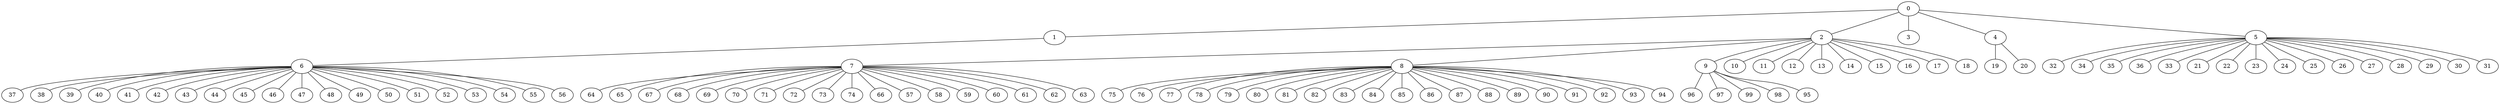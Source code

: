 
graph graphname {
    0 -- 1
0 -- 2
0 -- 3
0 -- 4
0 -- 5
1 -- 6
2 -- 7
2 -- 8
2 -- 9
2 -- 10
2 -- 11
2 -- 12
2 -- 13
2 -- 14
2 -- 15
2 -- 16
2 -- 17
2 -- 18
4 -- 19
4 -- 20
5 -- 32
5 -- 34
5 -- 35
5 -- 36
5 -- 33
5 -- 21
5 -- 22
5 -- 23
5 -- 24
5 -- 25
5 -- 26
5 -- 27
5 -- 28
5 -- 29
5 -- 30
5 -- 31
6 -- 37
6 -- 38
6 -- 39
6 -- 40
6 -- 41
6 -- 42
6 -- 43
6 -- 44
6 -- 45
6 -- 46
6 -- 47
6 -- 48
6 -- 49
6 -- 50
6 -- 51
6 -- 52
6 -- 53
6 -- 54
6 -- 55
6 -- 56
7 -- 64
7 -- 65
7 -- 67
7 -- 68
7 -- 69
7 -- 70
7 -- 71
7 -- 72
7 -- 73
7 -- 74
7 -- 66
7 -- 57
7 -- 58
7 -- 59
7 -- 60
7 -- 61
7 -- 62
7 -- 63
8 -- 75
8 -- 76
8 -- 77
8 -- 78
8 -- 79
8 -- 80
8 -- 81
8 -- 82
8 -- 83
8 -- 84
8 -- 85
8 -- 86
8 -- 87
8 -- 88
8 -- 89
8 -- 90
8 -- 91
8 -- 92
8 -- 93
8 -- 94
9 -- 96
9 -- 97
9 -- 99
9 -- 98
9 -- 95

}
